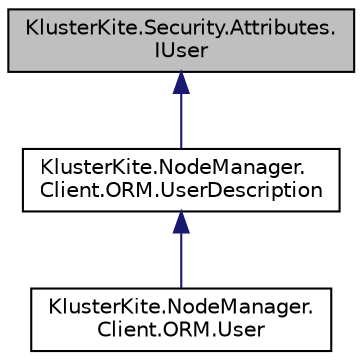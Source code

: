 digraph "KlusterKite.Security.Attributes.IUser"
{
  edge [fontname="Helvetica",fontsize="10",labelfontname="Helvetica",labelfontsize="10"];
  node [fontname="Helvetica",fontsize="10",shape=record];
  Node0 [label="KlusterKite.Security.Attributes.\lIUser",height=0.2,width=0.4,color="black", fillcolor="grey75", style="filled", fontcolor="black"];
  Node0 -> Node1 [dir="back",color="midnightblue",fontsize="10",style="solid",fontname="Helvetica"];
  Node1 [label="KlusterKite.NodeManager.\lClient.ORM.UserDescription",height=0.2,width=0.4,color="black", fillcolor="white", style="filled",URL="$class_kluster_kite_1_1_node_manager_1_1_client_1_1_o_r_m_1_1_user_description.html",tooltip="The short public user description "];
  Node1 -> Node2 [dir="back",color="midnightblue",fontsize="10",style="solid",fontname="Helvetica"];
  Node2 [label="KlusterKite.NodeManager.\lClient.ORM.User",height=0.2,width=0.4,color="black", fillcolor="white", style="filled",URL="$class_kluster_kite_1_1_node_manager_1_1_client_1_1_o_r_m_1_1_user.html",tooltip="The web ui user "];
}
